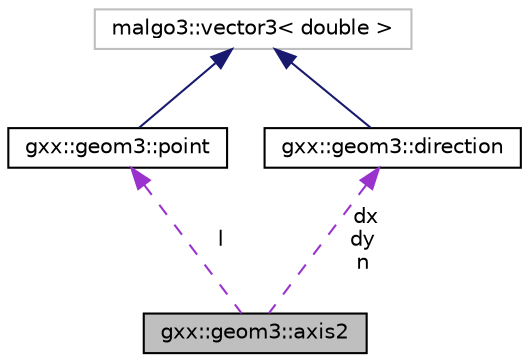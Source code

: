 digraph "gxx::geom3::axis2"
{
  edge [fontname="Helvetica",fontsize="10",labelfontname="Helvetica",labelfontsize="10"];
  node [fontname="Helvetica",fontsize="10",shape=record];
  Node1 [label="gxx::geom3::axis2",height=0.2,width=0.4,color="black", fillcolor="grey75", style="filled", fontcolor="black"];
  Node2 -> Node1 [dir="back",color="darkorchid3",fontsize="10",style="dashed",label=" l" ,fontname="Helvetica"];
  Node2 [label="gxx::geom3::point",height=0.2,width=0.4,color="black", fillcolor="white", style="filled",URL="$classgxx_1_1geom3_1_1point.html"];
  Node3 -> Node2 [dir="back",color="midnightblue",fontsize="10",style="solid",fontname="Helvetica"];
  Node3 [label="malgo3::vector3\< double \>",height=0.2,width=0.4,color="grey75", fillcolor="white", style="filled"];
  Node4 -> Node1 [dir="back",color="darkorchid3",fontsize="10",style="dashed",label=" dx\ndy\nn" ,fontname="Helvetica"];
  Node4 [label="gxx::geom3::direction",height=0.2,width=0.4,color="black", fillcolor="white", style="filled",URL="$classgxx_1_1geom3_1_1direction.html"];
  Node3 -> Node4 [dir="back",color="midnightblue",fontsize="10",style="solid",fontname="Helvetica"];
}
